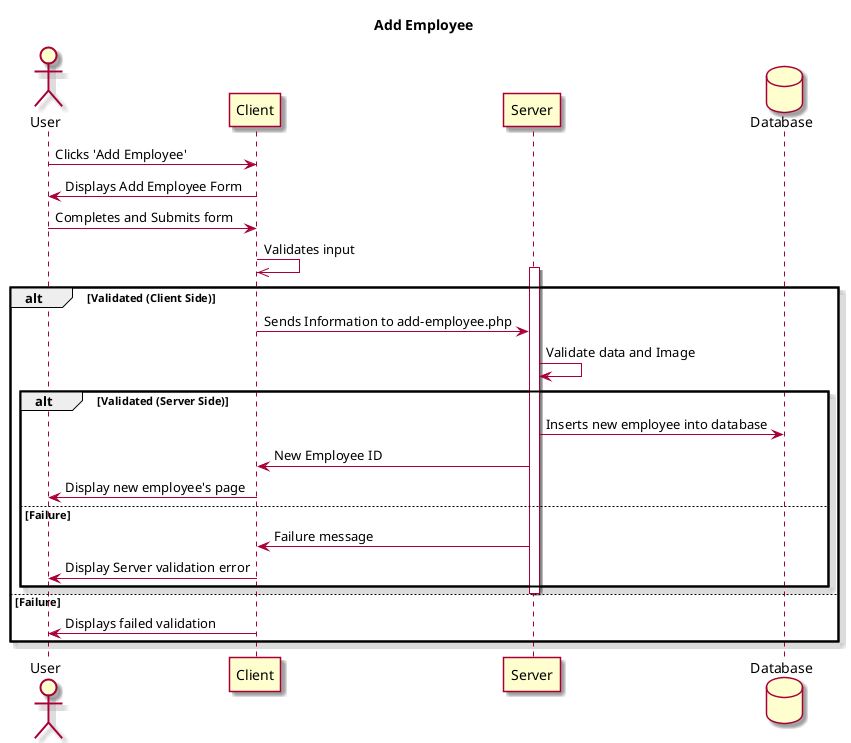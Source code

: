 @startuml

skin rose

title Add Employee

Actor User
Participant Client 
Participant Server
Database Database AS DB

User -> Client: Clicks 'Add Employee'
Client -> User: Displays Add Employee Form
User -> Client: Completes and Submits form
Client ->> Client: Validates input
alt Validated (Client Side)
activate Server
Client -> Server: Sends Information to add-employee.php
Server -> Server: Validate data and Image
alt Validated (Server Side)
Server -> DB: Inserts new employee into database
Server -> Client: New Employee ID
Client -> User: Display new employee's page
else Failure
Server -> Client: Failure message
Client -> User : Display Server validation error
end
deactivate Server
else Failure
Client -> User: Displays failed validation
end
@enduml